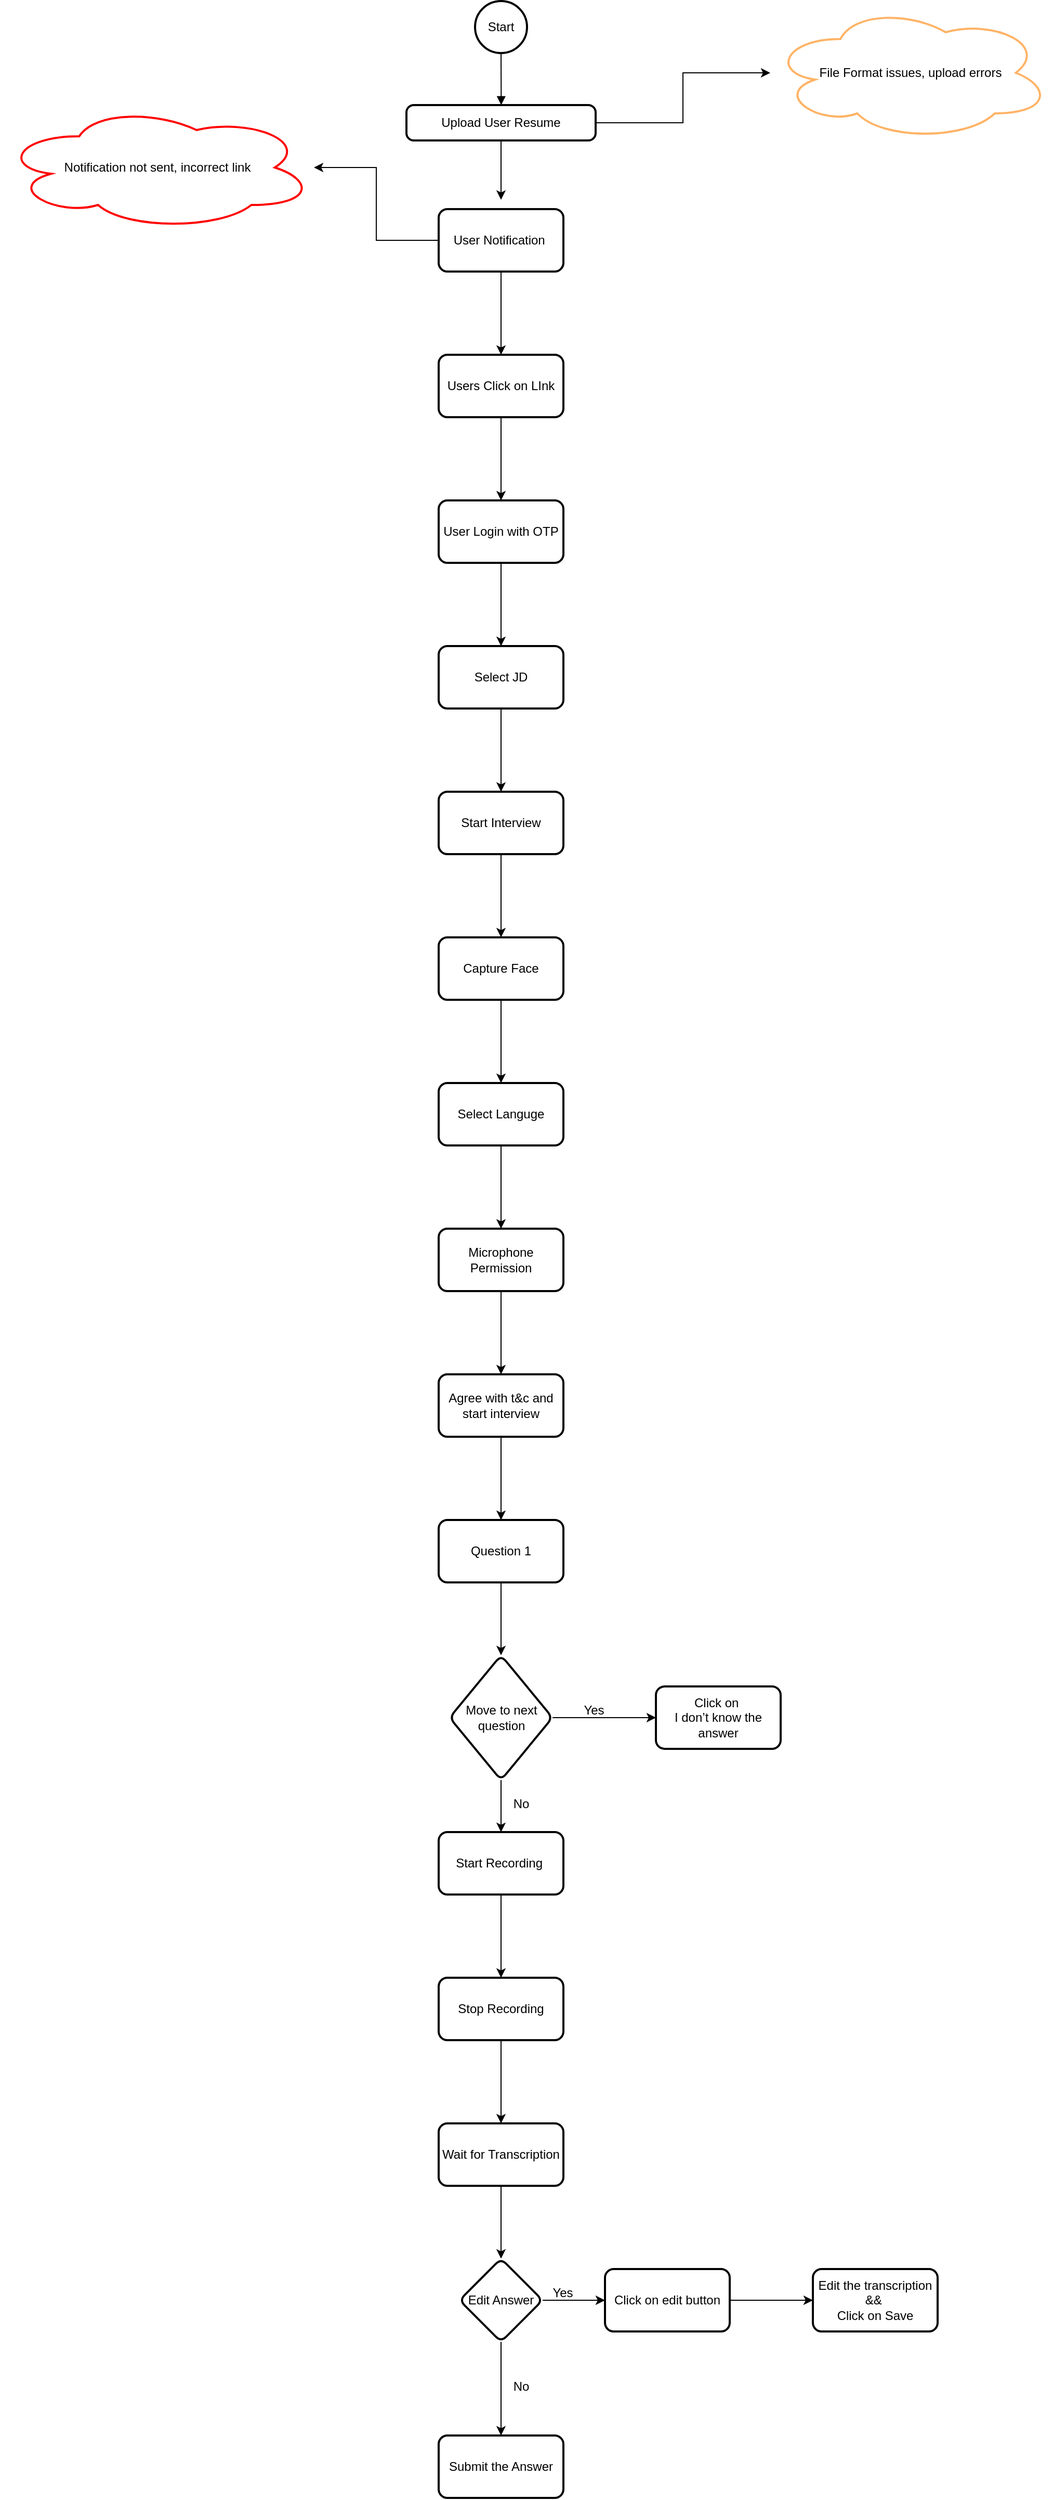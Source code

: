 <mxfile version="24.5.2" type="github">
  <diagram name="Page-1" id="hHSBU-vXmhNtaOBetyx_">
    <mxGraphModel dx="2284" dy="1895" grid="1" gridSize="10" guides="1" tooltips="1" connect="1" arrows="1" fold="1" page="1" pageScale="1" pageWidth="850" pageHeight="1100" math="0" shadow="0">
      <root>
        <mxCell id="0" />
        <mxCell id="1" parent="0" />
        <mxCell id="2" value="Start" style="ellipse;aspect=fixed;strokeWidth=2;whiteSpace=wrap;" parent="1" vertex="1">
          <mxGeometry x="66" width="50" height="50" as="geometry" />
        </mxCell>
        <mxCell id="xN0bhD061QTyjYwkkqJ2-26" value="" style="edgeStyle=orthogonalEdgeStyle;rounded=0;orthogonalLoop=1;jettySize=auto;html=1;" edge="1" parent="1" source="4">
          <mxGeometry relative="1" as="geometry">
            <mxPoint x="91.0" y="191.0" as="targetPoint" />
          </mxGeometry>
        </mxCell>
        <mxCell id="xN0bhD061QTyjYwkkqJ2-30" value="" style="edgeStyle=orthogonalEdgeStyle;rounded=0;orthogonalLoop=1;jettySize=auto;html=1;" edge="1" parent="1" source="4" target="xN0bhD061QTyjYwkkqJ2-29">
          <mxGeometry relative="1" as="geometry" />
        </mxCell>
        <mxCell id="4" value="Upload User Resume" style="rounded=1;absoluteArcSize=1;arcSize=14;whiteSpace=wrap;strokeWidth=2;" parent="1" vertex="1">
          <mxGeometry y="100" width="182" height="34" as="geometry" />
        </mxCell>
        <mxCell id="13" value="" style="curved=1;startArrow=none;endArrow=block;exitX=0.503;exitY=1.0;entryX=0.498;entryY=0.0;" parent="1" source="2" edge="1">
          <mxGeometry relative="1" as="geometry">
            <Array as="points" />
            <mxPoint x="91.172" y="100" as="targetPoint" />
          </mxGeometry>
        </mxCell>
        <mxCell id="xN0bhD061QTyjYwkkqJ2-36" value="" style="edgeStyle=orthogonalEdgeStyle;rounded=0;orthogonalLoop=1;jettySize=auto;html=1;" edge="1" parent="1" source="xN0bhD061QTyjYwkkqJ2-27" target="xN0bhD061QTyjYwkkqJ2-35">
          <mxGeometry relative="1" as="geometry" />
        </mxCell>
        <mxCell id="xN0bhD061QTyjYwkkqJ2-38" value="" style="edgeStyle=orthogonalEdgeStyle;rounded=0;orthogonalLoop=1;jettySize=auto;html=1;" edge="1" parent="1" source="xN0bhD061QTyjYwkkqJ2-27" target="xN0bhD061QTyjYwkkqJ2-37">
          <mxGeometry relative="1" as="geometry" />
        </mxCell>
        <mxCell id="xN0bhD061QTyjYwkkqJ2-27" value="User Notification&amp;nbsp;" style="whiteSpace=wrap;html=1;rounded=1;arcSize=14;strokeWidth=2;" vertex="1" parent="1">
          <mxGeometry x="31" y="200" width="120" height="60" as="geometry" />
        </mxCell>
        <mxCell id="xN0bhD061QTyjYwkkqJ2-29" value="File Format issues, upload errors" style="ellipse;shape=cloud;whiteSpace=wrap;html=1;rounded=1;arcSize=14;strokeWidth=2;strokeColor=#FFB366;" vertex="1" parent="1">
          <mxGeometry x="350" y="4" width="270" height="130" as="geometry" />
        </mxCell>
        <mxCell id="xN0bhD061QTyjYwkkqJ2-40" value="" style="edgeStyle=orthogonalEdgeStyle;rounded=0;orthogonalLoop=1;jettySize=auto;html=1;" edge="1" parent="1" source="xN0bhD061QTyjYwkkqJ2-35" target="xN0bhD061QTyjYwkkqJ2-39">
          <mxGeometry relative="1" as="geometry" />
        </mxCell>
        <mxCell id="xN0bhD061QTyjYwkkqJ2-35" value="Users Click on LInk" style="whiteSpace=wrap;html=1;rounded=1;arcSize=14;strokeWidth=2;" vertex="1" parent="1">
          <mxGeometry x="31" y="340" width="120" height="60" as="geometry" />
        </mxCell>
        <mxCell id="xN0bhD061QTyjYwkkqJ2-37" value="Notification not sent, incorrect link" style="ellipse;shape=cloud;whiteSpace=wrap;html=1;rounded=1;arcSize=14;strokeWidth=2;strokeColor=#FF0000;" vertex="1" parent="1">
          <mxGeometry x="-390" y="100" width="301" height="120" as="geometry" />
        </mxCell>
        <mxCell id="xN0bhD061QTyjYwkkqJ2-42" value="" style="edgeStyle=orthogonalEdgeStyle;rounded=0;orthogonalLoop=1;jettySize=auto;html=1;" edge="1" parent="1" source="xN0bhD061QTyjYwkkqJ2-39" target="xN0bhD061QTyjYwkkqJ2-41">
          <mxGeometry relative="1" as="geometry" />
        </mxCell>
        <mxCell id="xN0bhD061QTyjYwkkqJ2-39" value="User Login with OTP" style="rounded=1;whiteSpace=wrap;html=1;arcSize=14;strokeWidth=2;" vertex="1" parent="1">
          <mxGeometry x="31" y="480" width="120" height="60" as="geometry" />
        </mxCell>
        <mxCell id="xN0bhD061QTyjYwkkqJ2-44" value="" style="edgeStyle=orthogonalEdgeStyle;rounded=0;orthogonalLoop=1;jettySize=auto;html=1;" edge="1" parent="1" source="xN0bhD061QTyjYwkkqJ2-41" target="xN0bhD061QTyjYwkkqJ2-43">
          <mxGeometry relative="1" as="geometry" />
        </mxCell>
        <mxCell id="xN0bhD061QTyjYwkkqJ2-41" value="Select JD" style="whiteSpace=wrap;html=1;rounded=1;arcSize=14;strokeWidth=2;" vertex="1" parent="1">
          <mxGeometry x="31" y="620" width="120" height="60" as="geometry" />
        </mxCell>
        <mxCell id="xN0bhD061QTyjYwkkqJ2-46" value="" style="edgeStyle=orthogonalEdgeStyle;rounded=0;orthogonalLoop=1;jettySize=auto;html=1;" edge="1" parent="1" source="xN0bhD061QTyjYwkkqJ2-43" target="xN0bhD061QTyjYwkkqJ2-45">
          <mxGeometry relative="1" as="geometry" />
        </mxCell>
        <mxCell id="xN0bhD061QTyjYwkkqJ2-43" value="Start Interview" style="whiteSpace=wrap;html=1;rounded=1;arcSize=14;strokeWidth=2;" vertex="1" parent="1">
          <mxGeometry x="31" y="760" width="120" height="60" as="geometry" />
        </mxCell>
        <mxCell id="xN0bhD061QTyjYwkkqJ2-48" value="" style="edgeStyle=orthogonalEdgeStyle;rounded=0;orthogonalLoop=1;jettySize=auto;html=1;" edge="1" parent="1" source="xN0bhD061QTyjYwkkqJ2-45" target="xN0bhD061QTyjYwkkqJ2-47">
          <mxGeometry relative="1" as="geometry" />
        </mxCell>
        <mxCell id="xN0bhD061QTyjYwkkqJ2-45" value="Capture Face" style="rounded=1;whiteSpace=wrap;html=1;arcSize=14;strokeWidth=2;" vertex="1" parent="1">
          <mxGeometry x="31" y="900" width="120" height="60" as="geometry" />
        </mxCell>
        <mxCell id="xN0bhD061QTyjYwkkqJ2-50" value="" style="edgeStyle=orthogonalEdgeStyle;rounded=0;orthogonalLoop=1;jettySize=auto;html=1;" edge="1" parent="1" source="xN0bhD061QTyjYwkkqJ2-47" target="xN0bhD061QTyjYwkkqJ2-49">
          <mxGeometry relative="1" as="geometry" />
        </mxCell>
        <mxCell id="xN0bhD061QTyjYwkkqJ2-47" value="Select Languge" style="whiteSpace=wrap;html=1;rounded=1;arcSize=14;strokeWidth=2;" vertex="1" parent="1">
          <mxGeometry x="31" y="1040" width="120" height="60" as="geometry" />
        </mxCell>
        <mxCell id="xN0bhD061QTyjYwkkqJ2-52" value="" style="edgeStyle=orthogonalEdgeStyle;rounded=0;orthogonalLoop=1;jettySize=auto;html=1;" edge="1" parent="1" source="xN0bhD061QTyjYwkkqJ2-49" target="xN0bhD061QTyjYwkkqJ2-51">
          <mxGeometry relative="1" as="geometry" />
        </mxCell>
        <mxCell id="xN0bhD061QTyjYwkkqJ2-49" value="Microphone Permission" style="whiteSpace=wrap;html=1;rounded=1;arcSize=14;strokeWidth=2;" vertex="1" parent="1">
          <mxGeometry x="31" y="1180" width="120" height="60" as="geometry" />
        </mxCell>
        <mxCell id="xN0bhD061QTyjYwkkqJ2-54" value="" style="edgeStyle=orthogonalEdgeStyle;rounded=0;orthogonalLoop=1;jettySize=auto;html=1;" edge="1" parent="1" source="xN0bhD061QTyjYwkkqJ2-51" target="xN0bhD061QTyjYwkkqJ2-53">
          <mxGeometry relative="1" as="geometry" />
        </mxCell>
        <mxCell id="xN0bhD061QTyjYwkkqJ2-51" value="Agree with t&amp;amp;c and start interview" style="whiteSpace=wrap;html=1;rounded=1;arcSize=14;strokeWidth=2;" vertex="1" parent="1">
          <mxGeometry x="31" y="1320" width="120" height="60" as="geometry" />
        </mxCell>
        <mxCell id="xN0bhD061QTyjYwkkqJ2-58" value="" style="edgeStyle=orthogonalEdgeStyle;rounded=0;orthogonalLoop=1;jettySize=auto;html=1;" edge="1" parent="1" source="xN0bhD061QTyjYwkkqJ2-53" target="xN0bhD061QTyjYwkkqJ2-57">
          <mxGeometry relative="1" as="geometry" />
        </mxCell>
        <mxCell id="xN0bhD061QTyjYwkkqJ2-53" value="Question 1" style="whiteSpace=wrap;html=1;rounded=1;arcSize=14;strokeWidth=2;" vertex="1" parent="1">
          <mxGeometry x="31" y="1460" width="120" height="60" as="geometry" />
        </mxCell>
        <mxCell id="xN0bhD061QTyjYwkkqJ2-60" value="" style="edgeStyle=orthogonalEdgeStyle;rounded=0;orthogonalLoop=1;jettySize=auto;html=1;" edge="1" parent="1" source="xN0bhD061QTyjYwkkqJ2-57" target="xN0bhD061QTyjYwkkqJ2-59">
          <mxGeometry relative="1" as="geometry" />
        </mxCell>
        <mxCell id="xN0bhD061QTyjYwkkqJ2-62" value="" style="edgeStyle=orthogonalEdgeStyle;rounded=0;orthogonalLoop=1;jettySize=auto;html=1;" edge="1" parent="1" source="xN0bhD061QTyjYwkkqJ2-57" target="xN0bhD061QTyjYwkkqJ2-61">
          <mxGeometry relative="1" as="geometry" />
        </mxCell>
        <mxCell id="xN0bhD061QTyjYwkkqJ2-57" value="Move to next question" style="rhombus;whiteSpace=wrap;html=1;rounded=1;arcSize=14;strokeWidth=2;" vertex="1" parent="1">
          <mxGeometry x="41.5" y="1590" width="99" height="120" as="geometry" />
        </mxCell>
        <mxCell id="xN0bhD061QTyjYwkkqJ2-59" value="Click on&amp;nbsp;&lt;br&gt;I don’t know the answer" style="whiteSpace=wrap;html=1;rounded=1;arcSize=14;strokeWidth=2;" vertex="1" parent="1">
          <mxGeometry x="240" y="1620" width="120" height="60" as="geometry" />
        </mxCell>
        <mxCell id="xN0bhD061QTyjYwkkqJ2-67" value="" style="edgeStyle=orthogonalEdgeStyle;rounded=0;orthogonalLoop=1;jettySize=auto;html=1;" edge="1" parent="1" source="xN0bhD061QTyjYwkkqJ2-61" target="xN0bhD061QTyjYwkkqJ2-66">
          <mxGeometry relative="1" as="geometry" />
        </mxCell>
        <mxCell id="xN0bhD061QTyjYwkkqJ2-61" value="Start Recording&amp;nbsp;" style="whiteSpace=wrap;html=1;rounded=1;arcSize=14;strokeWidth=2;" vertex="1" parent="1">
          <mxGeometry x="31" y="1760" width="120" height="60" as="geometry" />
        </mxCell>
        <mxCell id="xN0bhD061QTyjYwkkqJ2-64" value="Yes" style="text;html=1;align=center;verticalAlign=middle;resizable=0;points=[];autosize=1;strokeColor=none;fillColor=none;" vertex="1" parent="1">
          <mxGeometry x="160" y="1628" width="40" height="30" as="geometry" />
        </mxCell>
        <mxCell id="xN0bhD061QTyjYwkkqJ2-65" value="No" style="text;html=1;align=center;verticalAlign=middle;resizable=0;points=[];autosize=1;strokeColor=none;fillColor=none;" vertex="1" parent="1">
          <mxGeometry x="90" y="1718" width="40" height="30" as="geometry" />
        </mxCell>
        <mxCell id="xN0bhD061QTyjYwkkqJ2-69" value="" style="edgeStyle=orthogonalEdgeStyle;rounded=0;orthogonalLoop=1;jettySize=auto;html=1;" edge="1" parent="1" source="xN0bhD061QTyjYwkkqJ2-66" target="xN0bhD061QTyjYwkkqJ2-68">
          <mxGeometry relative="1" as="geometry" />
        </mxCell>
        <mxCell id="xN0bhD061QTyjYwkkqJ2-66" value="Stop Recording" style="whiteSpace=wrap;html=1;rounded=1;arcSize=14;strokeWidth=2;" vertex="1" parent="1">
          <mxGeometry x="31" y="1900" width="120" height="60" as="geometry" />
        </mxCell>
        <mxCell id="xN0bhD061QTyjYwkkqJ2-73" value="" style="edgeStyle=orthogonalEdgeStyle;rounded=0;orthogonalLoop=1;jettySize=auto;html=1;" edge="1" parent="1" source="xN0bhD061QTyjYwkkqJ2-68" target="xN0bhD061QTyjYwkkqJ2-72">
          <mxGeometry relative="1" as="geometry" />
        </mxCell>
        <mxCell id="xN0bhD061QTyjYwkkqJ2-68" value="Wait for Transcription" style="whiteSpace=wrap;html=1;rounded=1;arcSize=14;strokeWidth=2;" vertex="1" parent="1">
          <mxGeometry x="31" y="2040" width="120" height="60" as="geometry" />
        </mxCell>
        <mxCell id="xN0bhD061QTyjYwkkqJ2-75" value="" style="edgeStyle=orthogonalEdgeStyle;rounded=0;orthogonalLoop=1;jettySize=auto;html=1;" edge="1" parent="1" source="xN0bhD061QTyjYwkkqJ2-72" target="xN0bhD061QTyjYwkkqJ2-74">
          <mxGeometry relative="1" as="geometry" />
        </mxCell>
        <mxCell id="xN0bhD061QTyjYwkkqJ2-77" value="" style="edgeStyle=orthogonalEdgeStyle;rounded=0;orthogonalLoop=1;jettySize=auto;html=1;" edge="1" parent="1" source="xN0bhD061QTyjYwkkqJ2-72" target="xN0bhD061QTyjYwkkqJ2-76">
          <mxGeometry relative="1" as="geometry" />
        </mxCell>
        <mxCell id="xN0bhD061QTyjYwkkqJ2-72" value="Edit Answer" style="rhombus;whiteSpace=wrap;html=1;rounded=1;arcSize=14;strokeWidth=2;" vertex="1" parent="1">
          <mxGeometry x="51" y="2170" width="80" height="80" as="geometry" />
        </mxCell>
        <mxCell id="xN0bhD061QTyjYwkkqJ2-81" value="" style="edgeStyle=orthogonalEdgeStyle;rounded=0;orthogonalLoop=1;jettySize=auto;html=1;" edge="1" parent="1" source="xN0bhD061QTyjYwkkqJ2-74" target="xN0bhD061QTyjYwkkqJ2-80">
          <mxGeometry relative="1" as="geometry" />
        </mxCell>
        <mxCell id="xN0bhD061QTyjYwkkqJ2-74" value="Click on edit button" style="whiteSpace=wrap;html=1;rounded=1;arcSize=14;strokeWidth=2;" vertex="1" parent="1">
          <mxGeometry x="191" y="2180" width="120" height="60" as="geometry" />
        </mxCell>
        <mxCell id="xN0bhD061QTyjYwkkqJ2-76" value="Submit the Answer" style="whiteSpace=wrap;html=1;rounded=1;arcSize=14;strokeWidth=2;" vertex="1" parent="1">
          <mxGeometry x="31" y="2340" width="120" height="60" as="geometry" />
        </mxCell>
        <mxCell id="xN0bhD061QTyjYwkkqJ2-78" value="Yes" style="text;html=1;align=center;verticalAlign=middle;resizable=0;points=[];autosize=1;strokeColor=none;fillColor=none;" vertex="1" parent="1">
          <mxGeometry x="130" y="2188" width="40" height="30" as="geometry" />
        </mxCell>
        <mxCell id="xN0bhD061QTyjYwkkqJ2-79" value="No" style="text;html=1;align=center;verticalAlign=middle;resizable=0;points=[];autosize=1;strokeColor=none;fillColor=none;" vertex="1" parent="1">
          <mxGeometry x="90" y="2278" width="40" height="30" as="geometry" />
        </mxCell>
        <mxCell id="xN0bhD061QTyjYwkkqJ2-80" value="Edit the transcription &amp;amp;&amp;amp;&amp;nbsp;&lt;br&gt;Click on Save" style="whiteSpace=wrap;html=1;rounded=1;arcSize=14;strokeWidth=2;" vertex="1" parent="1">
          <mxGeometry x="391" y="2180" width="120" height="60" as="geometry" />
        </mxCell>
      </root>
    </mxGraphModel>
  </diagram>
</mxfile>

